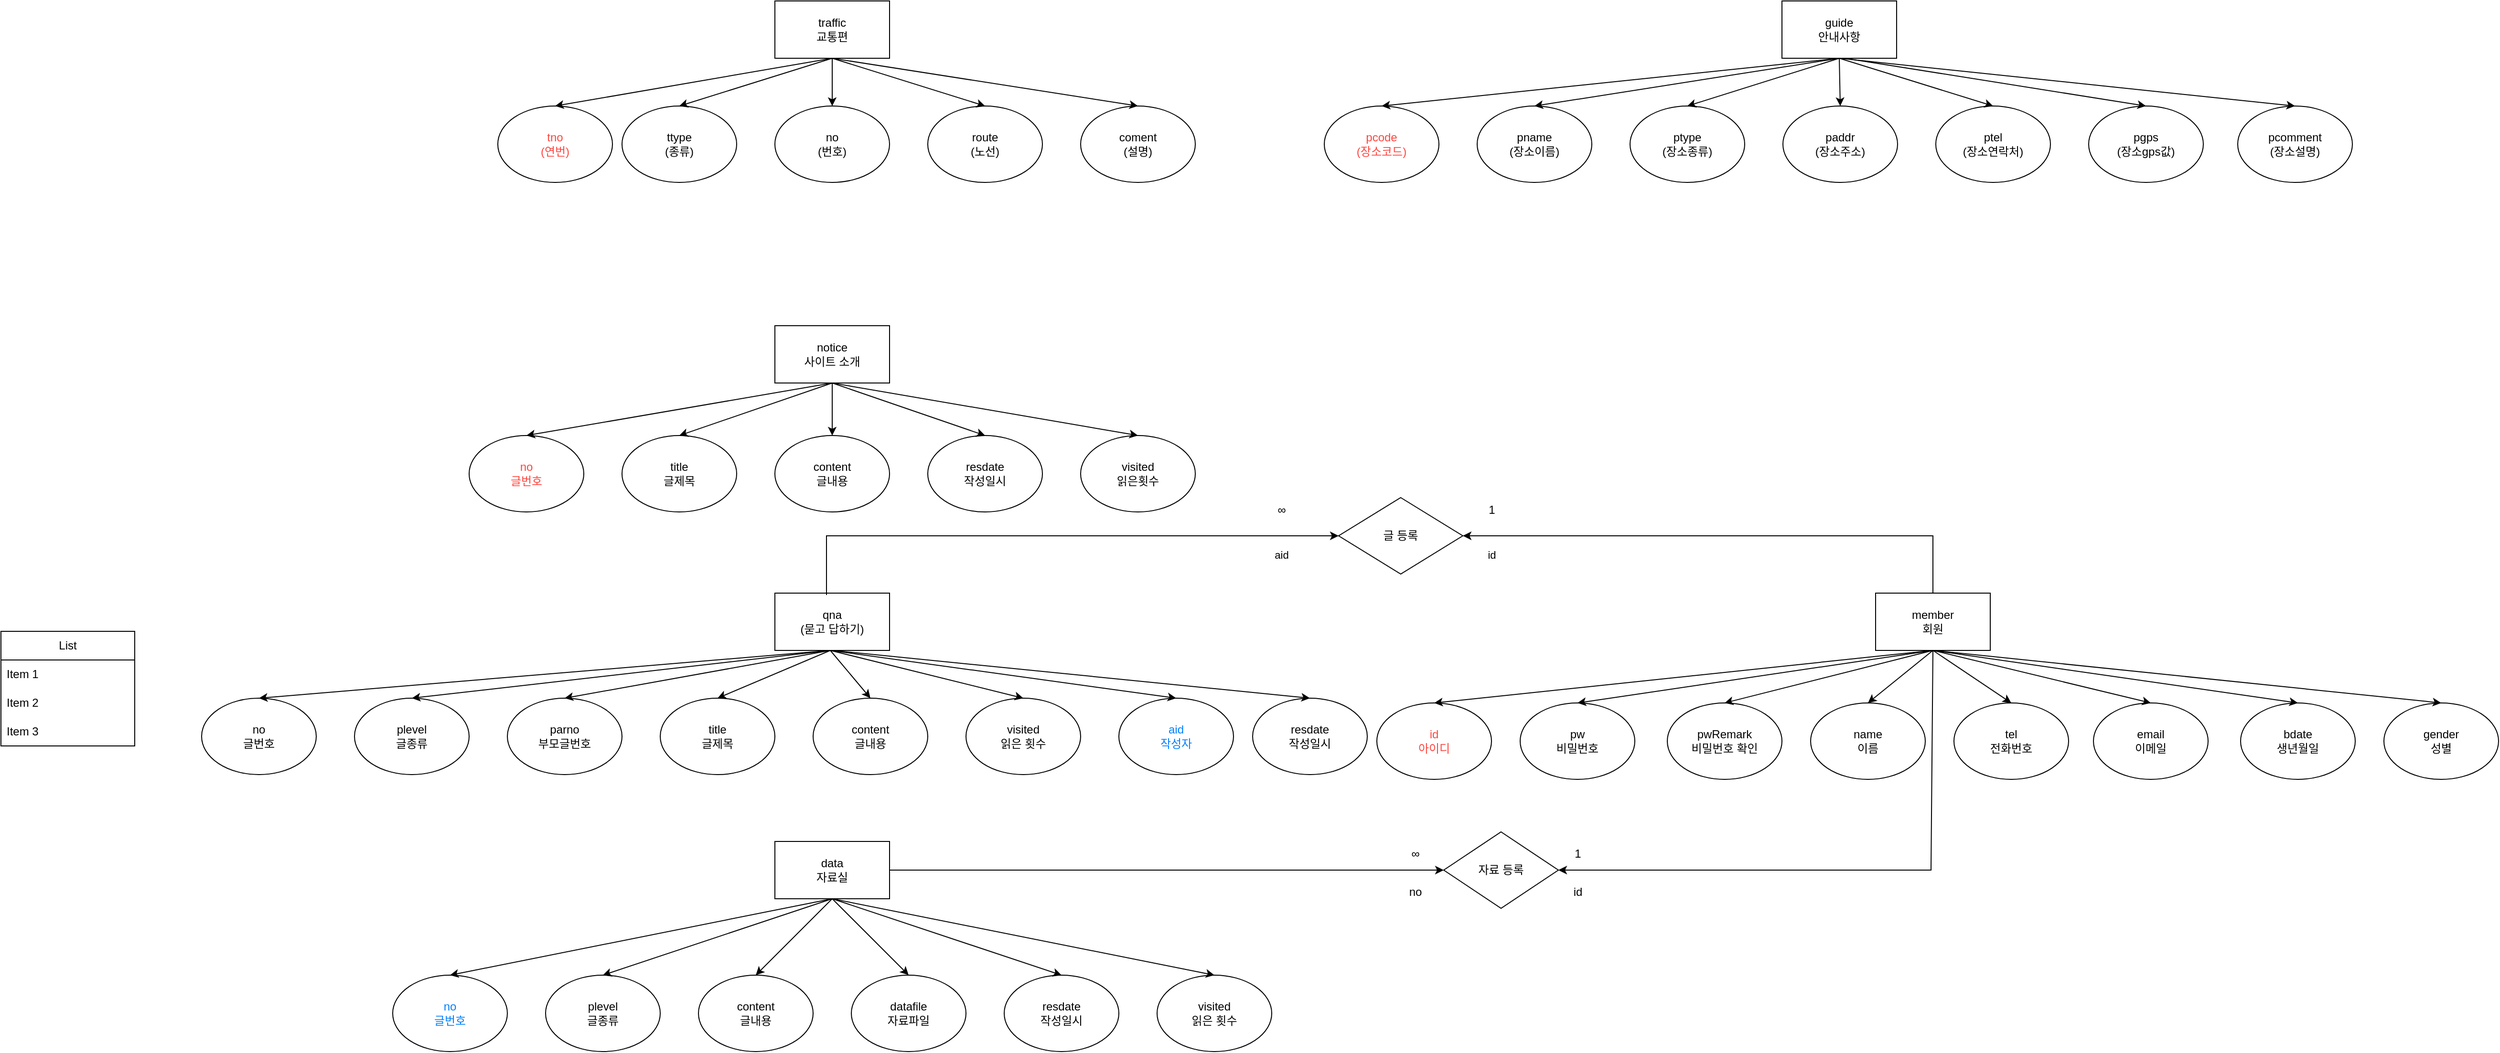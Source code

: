 <mxfile version="24.2.1" type="device">
  <diagram name="페이지-1" id="6jw7lOe7E8gcQmHh3pxr">
    <mxGraphModel dx="3341" dy="918" grid="1" gridSize="10" guides="1" tooltips="1" connect="1" arrows="1" fold="1" page="1" pageScale="1" pageWidth="827" pageHeight="1169" math="0" shadow="0">
      <root>
        <mxCell id="0" />
        <mxCell id="1" parent="0" />
        <mxCell id="edOpRAjZDSZFCRQSgUi0-1" value="traffic&lt;div&gt;교통편&lt;/div&gt;" style="rounded=0;whiteSpace=wrap;html=1;" parent="1" vertex="1">
          <mxGeometry x="-700" y="50" width="120" height="60" as="geometry" />
        </mxCell>
        <mxCell id="edOpRAjZDSZFCRQSgUi0-2" value="ttype&lt;div&gt;(종류)&lt;/div&gt;" style="ellipse;whiteSpace=wrap;html=1;" parent="1" vertex="1">
          <mxGeometry x="-860" y="160" width="120" height="80" as="geometry" />
        </mxCell>
        <mxCell id="edOpRAjZDSZFCRQSgUi0-3" value="no&lt;div&gt;(번호)&lt;/div&gt;" style="ellipse;whiteSpace=wrap;html=1;" parent="1" vertex="1">
          <mxGeometry x="-700" y="160" width="120" height="80" as="geometry" />
        </mxCell>
        <mxCell id="edOpRAjZDSZFCRQSgUi0-4" value="route&lt;div&gt;(노선)&lt;/div&gt;" style="ellipse;whiteSpace=wrap;html=1;" parent="1" vertex="1">
          <mxGeometry x="-540" y="160" width="120" height="80" as="geometry" />
        </mxCell>
        <mxCell id="edOpRAjZDSZFCRQSgUi0-5" value="coment&lt;div&gt;(설명)&lt;/div&gt;" style="ellipse;whiteSpace=wrap;html=1;" parent="1" vertex="1">
          <mxGeometry x="-380" y="160" width="120" height="80" as="geometry" />
        </mxCell>
        <mxCell id="edOpRAjZDSZFCRQSgUi0-6" value="" style="endArrow=classic;html=1;rounded=0;exitX=0.5;exitY=1;exitDx=0;exitDy=0;entryX=0.5;entryY=0;entryDx=0;entryDy=0;" parent="1" source="edOpRAjZDSZFCRQSgUi0-1" target="edOpRAjZDSZFCRQSgUi0-5" edge="1">
          <mxGeometry width="50" height="50" relative="1" as="geometry">
            <mxPoint x="-670" y="440" as="sourcePoint" />
            <mxPoint x="-620" y="390" as="targetPoint" />
          </mxGeometry>
        </mxCell>
        <mxCell id="edOpRAjZDSZFCRQSgUi0-7" value="" style="endArrow=classic;html=1;rounded=0;exitX=0.5;exitY=1;exitDx=0;exitDy=0;entryX=0.5;entryY=0;entryDx=0;entryDy=0;" parent="1" source="edOpRAjZDSZFCRQSgUi0-1" target="edOpRAjZDSZFCRQSgUi0-4" edge="1">
          <mxGeometry width="50" height="50" relative="1" as="geometry">
            <mxPoint x="-670" y="440" as="sourcePoint" />
            <mxPoint x="-620" y="390" as="targetPoint" />
          </mxGeometry>
        </mxCell>
        <mxCell id="edOpRAjZDSZFCRQSgUi0-8" value="" style="endArrow=classic;html=1;rounded=0;exitX=0.5;exitY=1;exitDx=0;exitDy=0;entryX=0.5;entryY=0;entryDx=0;entryDy=0;" parent="1" source="edOpRAjZDSZFCRQSgUi0-1" target="edOpRAjZDSZFCRQSgUi0-3" edge="1">
          <mxGeometry width="50" height="50" relative="1" as="geometry">
            <mxPoint x="-670" y="440" as="sourcePoint" />
            <mxPoint x="-620" y="390" as="targetPoint" />
          </mxGeometry>
        </mxCell>
        <mxCell id="edOpRAjZDSZFCRQSgUi0-9" value="" style="endArrow=classic;html=1;rounded=0;exitX=0.5;exitY=1;exitDx=0;exitDy=0;entryX=0.5;entryY=0;entryDx=0;entryDy=0;" parent="1" source="edOpRAjZDSZFCRQSgUi0-1" target="edOpRAjZDSZFCRQSgUi0-2" edge="1">
          <mxGeometry width="50" height="50" relative="1" as="geometry">
            <mxPoint x="-670" y="440" as="sourcePoint" />
            <mxPoint x="-620" y="390" as="targetPoint" />
          </mxGeometry>
        </mxCell>
        <mxCell id="edOpRAjZDSZFCRQSgUi0-10" value="&lt;div&gt;guide&lt;/div&gt;안내사항" style="rounded=0;whiteSpace=wrap;html=1;" parent="1" vertex="1">
          <mxGeometry x="354" y="50" width="120" height="60" as="geometry" />
        </mxCell>
        <mxCell id="edOpRAjZDSZFCRQSgUi0-11" value="&lt;font color=&quot;#ff443d&quot;&gt;pcode&lt;/font&gt;&lt;div&gt;&lt;font color=&quot;#ff443d&quot;&gt;(장소코드)&lt;/font&gt;&lt;/div&gt;" style="ellipse;whiteSpace=wrap;html=1;" parent="1" vertex="1">
          <mxGeometry x="-125" y="160" width="120" height="80" as="geometry" />
        </mxCell>
        <mxCell id="edOpRAjZDSZFCRQSgUi0-12" value="pname&lt;div&gt;(장소이름)&lt;/div&gt;" style="ellipse;whiteSpace=wrap;html=1;" parent="1" vertex="1">
          <mxGeometry x="35" y="160" width="120" height="80" as="geometry" />
        </mxCell>
        <mxCell id="edOpRAjZDSZFCRQSgUi0-13" value="ptype&lt;div&gt;(장소종류)&lt;/div&gt;" style="ellipse;whiteSpace=wrap;html=1;" parent="1" vertex="1">
          <mxGeometry x="195" y="160" width="120" height="80" as="geometry" />
        </mxCell>
        <mxCell id="edOpRAjZDSZFCRQSgUi0-14" value="paddr&lt;div&gt;(장소주소)&lt;/div&gt;" style="ellipse;whiteSpace=wrap;html=1;" parent="1" vertex="1">
          <mxGeometry x="355" y="160" width="120" height="80" as="geometry" />
        </mxCell>
        <mxCell id="edOpRAjZDSZFCRQSgUi0-15" value="ptel&lt;div&gt;(장소연락처)&lt;/div&gt;" style="ellipse;whiteSpace=wrap;html=1;" parent="1" vertex="1">
          <mxGeometry x="515" y="160" width="120" height="80" as="geometry" />
        </mxCell>
        <mxCell id="edOpRAjZDSZFCRQSgUi0-16" value="pgps&lt;div&gt;(장소gps값)&lt;/div&gt;" style="ellipse;whiteSpace=wrap;html=1;" parent="1" vertex="1">
          <mxGeometry x="675" y="160" width="120" height="80" as="geometry" />
        </mxCell>
        <mxCell id="edOpRAjZDSZFCRQSgUi0-17" value="pcomment&lt;div&gt;(장소설명)&lt;/div&gt;" style="ellipse;whiteSpace=wrap;html=1;" parent="1" vertex="1">
          <mxGeometry x="831" y="160" width="120" height="80" as="geometry" />
        </mxCell>
        <mxCell id="edOpRAjZDSZFCRQSgUi0-19" value="" style="endArrow=classic;html=1;rounded=0;exitX=0.5;exitY=1;exitDx=0;exitDy=0;entryX=0.5;entryY=0;entryDx=0;entryDy=0;" parent="1" source="edOpRAjZDSZFCRQSgUi0-10" target="edOpRAjZDSZFCRQSgUi0-15" edge="1">
          <mxGeometry width="50" height="50" relative="1" as="geometry">
            <mxPoint x="470" y="320" as="sourcePoint" />
            <mxPoint x="520" y="270" as="targetPoint" />
          </mxGeometry>
        </mxCell>
        <mxCell id="edOpRAjZDSZFCRQSgUi0-20" value="" style="endArrow=classic;html=1;rounded=0;exitX=0.5;exitY=1;exitDx=0;exitDy=0;entryX=0.5;entryY=0;entryDx=0;entryDy=0;" parent="1" source="edOpRAjZDSZFCRQSgUi0-10" target="edOpRAjZDSZFCRQSgUi0-14" edge="1">
          <mxGeometry width="50" height="50" relative="1" as="geometry">
            <mxPoint x="470" y="320" as="sourcePoint" />
            <mxPoint x="520" y="270" as="targetPoint" />
          </mxGeometry>
        </mxCell>
        <mxCell id="edOpRAjZDSZFCRQSgUi0-21" value="" style="endArrow=classic;html=1;rounded=0;entryX=0.5;entryY=0;entryDx=0;entryDy=0;" parent="1" target="edOpRAjZDSZFCRQSgUi0-16" edge="1">
          <mxGeometry width="50" height="50" relative="1" as="geometry">
            <mxPoint x="420" y="110" as="sourcePoint" />
            <mxPoint x="520" y="270" as="targetPoint" />
          </mxGeometry>
        </mxCell>
        <mxCell id="edOpRAjZDSZFCRQSgUi0-22" value="" style="endArrow=classic;html=1;rounded=0;exitX=0.5;exitY=1;exitDx=0;exitDy=0;entryX=0.5;entryY=0;entryDx=0;entryDy=0;" parent="1" source="edOpRAjZDSZFCRQSgUi0-10" target="edOpRAjZDSZFCRQSgUi0-17" edge="1">
          <mxGeometry width="50" height="50" relative="1" as="geometry">
            <mxPoint x="470" y="320" as="sourcePoint" />
            <mxPoint x="520" y="270" as="targetPoint" />
          </mxGeometry>
        </mxCell>
        <mxCell id="edOpRAjZDSZFCRQSgUi0-24" value="" style="endArrow=classic;html=1;rounded=0;exitX=0.5;exitY=1;exitDx=0;exitDy=0;entryX=0.5;entryY=0;entryDx=0;entryDy=0;" parent="1" source="edOpRAjZDSZFCRQSgUi0-10" target="edOpRAjZDSZFCRQSgUi0-13" edge="1">
          <mxGeometry width="50" height="50" relative="1" as="geometry">
            <mxPoint x="470" y="320" as="sourcePoint" />
            <mxPoint x="520" y="270" as="targetPoint" />
          </mxGeometry>
        </mxCell>
        <mxCell id="edOpRAjZDSZFCRQSgUi0-25" value="" style="endArrow=classic;html=1;rounded=0;exitX=0.5;exitY=1;exitDx=0;exitDy=0;entryX=0.5;entryY=0;entryDx=0;entryDy=0;" parent="1" source="edOpRAjZDSZFCRQSgUi0-10" target="edOpRAjZDSZFCRQSgUi0-12" edge="1">
          <mxGeometry width="50" height="50" relative="1" as="geometry">
            <mxPoint x="470" y="320" as="sourcePoint" />
            <mxPoint x="520" y="270" as="targetPoint" />
          </mxGeometry>
        </mxCell>
        <mxCell id="edOpRAjZDSZFCRQSgUi0-26" value="" style="endArrow=classic;html=1;rounded=0;exitX=0.5;exitY=1;exitDx=0;exitDy=0;entryX=0.5;entryY=0;entryDx=0;entryDy=0;" parent="1" source="edOpRAjZDSZFCRQSgUi0-10" target="edOpRAjZDSZFCRQSgUi0-11" edge="1">
          <mxGeometry width="50" height="50" relative="1" as="geometry">
            <mxPoint x="414" y="120" as="sourcePoint" />
            <mxPoint x="520" y="280" as="targetPoint" />
          </mxGeometry>
        </mxCell>
        <mxCell id="edOpRAjZDSZFCRQSgUi0-27" value="notice&lt;div&gt;사이트 소개&lt;/div&gt;" style="rounded=0;whiteSpace=wrap;html=1;" parent="1" vertex="1">
          <mxGeometry x="-700" y="390" width="120" height="60" as="geometry" />
        </mxCell>
        <mxCell id="edOpRAjZDSZFCRQSgUi0-28" value="&lt;div&gt;&lt;font color=&quot;#ff443d&quot;&gt;no&lt;/font&gt;&lt;/div&gt;&lt;font color=&quot;#ff443d&quot;&gt;글번호&lt;/font&gt;" style="ellipse;whiteSpace=wrap;html=1;" parent="1" vertex="1">
          <mxGeometry x="-1020" y="505" width="120" height="80" as="geometry" />
        </mxCell>
        <mxCell id="edOpRAjZDSZFCRQSgUi0-29" value="&lt;div&gt;title&lt;/div&gt;글제목" style="ellipse;whiteSpace=wrap;html=1;" parent="1" vertex="1">
          <mxGeometry x="-860" y="505" width="120" height="80" as="geometry" />
        </mxCell>
        <mxCell id="edOpRAjZDSZFCRQSgUi0-30" value="&lt;div&gt;content&lt;/div&gt;글내용" style="ellipse;whiteSpace=wrap;html=1;" parent="1" vertex="1">
          <mxGeometry x="-700" y="505" width="120" height="80" as="geometry" />
        </mxCell>
        <mxCell id="edOpRAjZDSZFCRQSgUi0-31" value="&lt;div&gt;resdate&lt;/div&gt;&lt;div&gt;작성일시&lt;/div&gt;" style="ellipse;whiteSpace=wrap;html=1;" parent="1" vertex="1">
          <mxGeometry x="-540" y="505" width="120" height="80" as="geometry" />
        </mxCell>
        <mxCell id="edOpRAjZDSZFCRQSgUi0-32" value="&lt;div&gt;visited&lt;/div&gt;&lt;div&gt;읽은횟수&lt;/div&gt;" style="ellipse;whiteSpace=wrap;html=1;" parent="1" vertex="1">
          <mxGeometry x="-380" y="505" width="120" height="80" as="geometry" />
        </mxCell>
        <mxCell id="edOpRAjZDSZFCRQSgUi0-33" value="" style="endArrow=classic;html=1;rounded=0;entryX=0.5;entryY=0;entryDx=0;entryDy=0;exitX=0.5;exitY=1;exitDx=0;exitDy=0;" parent="1" source="edOpRAjZDSZFCRQSgUi0-27" target="edOpRAjZDSZFCRQSgUi0-30" edge="1">
          <mxGeometry width="50" height="50" relative="1" as="geometry">
            <mxPoint x="-740" y="440" as="sourcePoint" />
            <mxPoint x="-690" y="390" as="targetPoint" />
          </mxGeometry>
        </mxCell>
        <mxCell id="edOpRAjZDSZFCRQSgUi0-34" value="" style="endArrow=classic;html=1;rounded=0;entryX=0.5;entryY=0;entryDx=0;entryDy=0;exitX=0.5;exitY=1;exitDx=0;exitDy=0;" parent="1" source="edOpRAjZDSZFCRQSgUi0-27" target="edOpRAjZDSZFCRQSgUi0-29" edge="1">
          <mxGeometry width="50" height="50" relative="1" as="geometry">
            <mxPoint x="-740" y="440" as="sourcePoint" />
            <mxPoint x="-690" y="390" as="targetPoint" />
          </mxGeometry>
        </mxCell>
        <mxCell id="edOpRAjZDSZFCRQSgUi0-35" value="" style="endArrow=classic;html=1;rounded=0;entryX=0.5;entryY=0;entryDx=0;entryDy=0;exitX=0.5;exitY=1;exitDx=0;exitDy=0;" parent="1" source="edOpRAjZDSZFCRQSgUi0-27" target="edOpRAjZDSZFCRQSgUi0-28" edge="1">
          <mxGeometry width="50" height="50" relative="1" as="geometry">
            <mxPoint x="-740" y="440" as="sourcePoint" />
            <mxPoint x="-690" y="390" as="targetPoint" />
          </mxGeometry>
        </mxCell>
        <mxCell id="edOpRAjZDSZFCRQSgUi0-36" value="" style="endArrow=classic;html=1;rounded=0;entryX=0.5;entryY=0;entryDx=0;entryDy=0;exitX=0.5;exitY=1;exitDx=0;exitDy=0;" parent="1" source="edOpRAjZDSZFCRQSgUi0-27" target="edOpRAjZDSZFCRQSgUi0-31" edge="1">
          <mxGeometry width="50" height="50" relative="1" as="geometry">
            <mxPoint x="-740" y="440" as="sourcePoint" />
            <mxPoint x="-690" y="390" as="targetPoint" />
          </mxGeometry>
        </mxCell>
        <mxCell id="edOpRAjZDSZFCRQSgUi0-37" value="" style="endArrow=classic;html=1;rounded=0;entryX=0.5;entryY=0;entryDx=0;entryDy=0;exitX=0.5;exitY=1;exitDx=0;exitDy=0;" parent="1" source="edOpRAjZDSZFCRQSgUi0-27" target="edOpRAjZDSZFCRQSgUi0-32" edge="1">
          <mxGeometry width="50" height="50" relative="1" as="geometry">
            <mxPoint x="-740" y="440" as="sourcePoint" />
            <mxPoint x="-690" y="390" as="targetPoint" />
          </mxGeometry>
        </mxCell>
        <mxCell id="edOpRAjZDSZFCRQSgUi0-38" value="qna&lt;div&gt;(묻고 답하기)&lt;/div&gt;" style="rounded=0;whiteSpace=wrap;html=1;" parent="1" vertex="1">
          <mxGeometry x="-700" y="670" width="120" height="60" as="geometry" />
        </mxCell>
        <mxCell id="edOpRAjZDSZFCRQSgUi0-39" value="&lt;div&gt;no&lt;/div&gt;글번호" style="ellipse;whiteSpace=wrap;html=1;" parent="1" vertex="1">
          <mxGeometry x="-1300" y="780" width="120" height="80" as="geometry" />
        </mxCell>
        <mxCell id="edOpRAjZDSZFCRQSgUi0-40" value="&lt;div&gt;title&lt;/div&gt;글제목" style="ellipse;whiteSpace=wrap;html=1;" parent="1" vertex="1">
          <mxGeometry x="-820" y="780" width="120" height="80" as="geometry" />
        </mxCell>
        <mxCell id="edOpRAjZDSZFCRQSgUi0-41" value="&lt;div&gt;plevel&lt;/div&gt;글종류" style="ellipse;whiteSpace=wrap;html=1;" parent="1" vertex="1">
          <mxGeometry x="-1140" y="780" width="120" height="80" as="geometry" />
        </mxCell>
        <mxCell id="edOpRAjZDSZFCRQSgUi0-42" value="&lt;div&gt;&lt;span style=&quot;background-color: initial;&quot;&gt;parno&lt;/span&gt;&lt;/div&gt;&lt;div&gt;&lt;span style=&quot;background-color: initial;&quot;&gt;부모글번호&lt;/span&gt;&lt;br&gt;&lt;/div&gt;" style="ellipse;whiteSpace=wrap;html=1;" parent="1" vertex="1">
          <mxGeometry x="-980" y="780" width="120" height="80" as="geometry" />
        </mxCell>
        <mxCell id="edOpRAjZDSZFCRQSgUi0-43" value="&lt;div&gt;content&lt;/div&gt;글내용" style="ellipse;whiteSpace=wrap;html=1;" parent="1" vertex="1">
          <mxGeometry x="-660" y="780" width="120" height="80" as="geometry" />
        </mxCell>
        <mxCell id="edOpRAjZDSZFCRQSgUi0-44" value="&lt;div&gt;visited&lt;/div&gt;&lt;div&gt;읽은 횟수&lt;/div&gt;" style="ellipse;whiteSpace=wrap;html=1;" parent="1" vertex="1">
          <mxGeometry x="-500" y="780" width="120" height="80" as="geometry" />
        </mxCell>
        <mxCell id="edOpRAjZDSZFCRQSgUi0-45" value="&lt;div&gt;&lt;font color=&quot;#007fff&quot;&gt;aid&lt;/font&gt;&lt;/div&gt;&lt;div&gt;&lt;font color=&quot;#007fff&quot;&gt;작성자&lt;/font&gt;&lt;/div&gt;" style="ellipse;whiteSpace=wrap;html=1;" parent="1" vertex="1">
          <mxGeometry x="-340" y="780" width="120" height="80" as="geometry" />
        </mxCell>
        <mxCell id="edOpRAjZDSZFCRQSgUi0-46" value="data&lt;div&gt;자료실&lt;/div&gt;" style="rounded=0;whiteSpace=wrap;html=1;" parent="1" vertex="1">
          <mxGeometry x="-700" y="930" width="120" height="60" as="geometry" />
        </mxCell>
        <mxCell id="edOpRAjZDSZFCRQSgUi0-47" value="&lt;div&gt;&lt;font color=&quot;#007fff&quot;&gt;no&lt;/font&gt;&lt;/div&gt;&lt;font color=&quot;#007fff&quot;&gt;글번호&lt;/font&gt;" style="ellipse;whiteSpace=wrap;html=1;" parent="1" vertex="1">
          <mxGeometry x="-1100" y="1070" width="120" height="80" as="geometry" />
        </mxCell>
        <mxCell id="edOpRAjZDSZFCRQSgUi0-49" value="&lt;div&gt;plevel&lt;/div&gt;글종류" style="ellipse;whiteSpace=wrap;html=1;" parent="1" vertex="1">
          <mxGeometry x="-940" y="1070" width="120" height="80" as="geometry" />
        </mxCell>
        <mxCell id="edOpRAjZDSZFCRQSgUi0-51" value="&lt;div&gt;content&lt;/div&gt;글내용" style="ellipse;whiteSpace=wrap;html=1;" parent="1" vertex="1">
          <mxGeometry x="-780" y="1070" width="120" height="80" as="geometry" />
        </mxCell>
        <mxCell id="edOpRAjZDSZFCRQSgUi0-52" value="&lt;div&gt;visited&lt;/div&gt;&lt;div&gt;읽은 횟수&lt;/div&gt;" style="ellipse;whiteSpace=wrap;html=1;" parent="1" vertex="1">
          <mxGeometry x="-300" y="1070" width="120" height="80" as="geometry" />
        </mxCell>
        <mxCell id="edOpRAjZDSZFCRQSgUi0-53" value="&lt;div&gt;datafile&lt;/div&gt;&lt;div&gt;자료파일&lt;/div&gt;" style="ellipse;whiteSpace=wrap;html=1;" parent="1" vertex="1">
          <mxGeometry x="-620" y="1070" width="120" height="80" as="geometry" />
        </mxCell>
        <mxCell id="edOpRAjZDSZFCRQSgUi0-54" value="&lt;div&gt;resdate&lt;/div&gt;&lt;div&gt;작성일시&lt;/div&gt;" style="ellipse;whiteSpace=wrap;html=1;" parent="1" vertex="1">
          <mxGeometry x="-460" y="1070" width="120" height="80" as="geometry" />
        </mxCell>
        <mxCell id="edOpRAjZDSZFCRQSgUi0-55" value="member&lt;div&gt;회원&lt;/div&gt;" style="rounded=0;whiteSpace=wrap;html=1;" parent="1" vertex="1">
          <mxGeometry x="452" y="670" width="120" height="60" as="geometry" />
        </mxCell>
        <mxCell id="edOpRAjZDSZFCRQSgUi0-56" value="&lt;font color=&quot;#ff443d&quot;&gt;id&lt;/font&gt;&lt;div&gt;&lt;font color=&quot;#ff443d&quot;&gt;아이디&lt;/font&gt;&lt;/div&gt;" style="ellipse;whiteSpace=wrap;html=1;" parent="1" vertex="1">
          <mxGeometry x="-70" y="785" width="120" height="80" as="geometry" />
        </mxCell>
        <mxCell id="edOpRAjZDSZFCRQSgUi0-57" value="&lt;div&gt;pw&lt;/div&gt;&lt;div&gt;비밀번호&lt;/div&gt;" style="ellipse;whiteSpace=wrap;html=1;" parent="1" vertex="1">
          <mxGeometry x="80" y="785" width="120" height="80" as="geometry" />
        </mxCell>
        <mxCell id="edOpRAjZDSZFCRQSgUi0-58" value="&lt;div&gt;name&lt;/div&gt;&lt;div&gt;이름&lt;/div&gt;" style="ellipse;whiteSpace=wrap;html=1;" parent="1" vertex="1">
          <mxGeometry x="384" y="785" width="120" height="80" as="geometry" />
        </mxCell>
        <mxCell id="edOpRAjZDSZFCRQSgUi0-59" value="&lt;div&gt;pwRemark&lt;/div&gt;&lt;div&gt;비밀번호 확인&lt;/div&gt;" style="ellipse;whiteSpace=wrap;html=1;" parent="1" vertex="1">
          <mxGeometry x="234" y="785" width="120" height="80" as="geometry" />
        </mxCell>
        <mxCell id="edOpRAjZDSZFCRQSgUi0-60" value="&lt;div&gt;tel&lt;/div&gt;&lt;div&gt;전화번호&lt;/div&gt;" style="ellipse;whiteSpace=wrap;html=1;" parent="1" vertex="1">
          <mxGeometry x="534" y="785" width="120" height="80" as="geometry" />
        </mxCell>
        <mxCell id="edOpRAjZDSZFCRQSgUi0-61" value="&lt;div&gt;email&lt;/div&gt;&lt;div&gt;이메일&lt;/div&gt;" style="ellipse;whiteSpace=wrap;html=1;" parent="1" vertex="1">
          <mxGeometry x="680" y="785" width="120" height="80" as="geometry" />
        </mxCell>
        <mxCell id="edOpRAjZDSZFCRQSgUi0-62" value="&lt;div&gt;bdate&lt;/div&gt;&lt;div&gt;생년월일&lt;/div&gt;" style="ellipse;whiteSpace=wrap;html=1;" parent="1" vertex="1">
          <mxGeometry x="834" y="785" width="120" height="80" as="geometry" />
        </mxCell>
        <mxCell id="edOpRAjZDSZFCRQSgUi0-63" value="&lt;div&gt;gender&lt;/div&gt;&lt;div&gt;성별&lt;/div&gt;" style="ellipse;whiteSpace=wrap;html=1;" parent="1" vertex="1">
          <mxGeometry x="984" y="785" width="120" height="80" as="geometry" />
        </mxCell>
        <mxCell id="y1N-J0GQsxxIr4UBqcrs-1" value="" style="endArrow=classic;html=1;rounded=0;exitX=0.5;exitY=1;exitDx=0;exitDy=0;entryX=0.5;entryY=0;entryDx=0;entryDy=0;" edge="1" parent="1" source="edOpRAjZDSZFCRQSgUi0-55" target="edOpRAjZDSZFCRQSgUi0-56">
          <mxGeometry width="50" height="50" relative="1" as="geometry">
            <mxPoint x="458" y="850" as="sourcePoint" />
            <mxPoint x="-20" y="785" as="targetPoint" />
          </mxGeometry>
        </mxCell>
        <mxCell id="y1N-J0GQsxxIr4UBqcrs-2" value="" style="endArrow=classic;html=1;rounded=0;exitX=0.5;exitY=1;exitDx=0;exitDy=0;entryX=0.5;entryY=0;entryDx=0;entryDy=0;" edge="1" parent="1" source="edOpRAjZDSZFCRQSgUi0-55" target="edOpRAjZDSZFCRQSgUi0-57">
          <mxGeometry width="50" height="50" relative="1" as="geometry">
            <mxPoint x="458" y="850" as="sourcePoint" />
            <mxPoint x="508" y="800" as="targetPoint" />
          </mxGeometry>
        </mxCell>
        <mxCell id="y1N-J0GQsxxIr4UBqcrs-3" value="" style="endArrow=classic;html=1;rounded=0;exitX=0.5;exitY=1;exitDx=0;exitDy=0;entryX=0.5;entryY=0;entryDx=0;entryDy=0;" edge="1" parent="1" source="edOpRAjZDSZFCRQSgUi0-55" target="edOpRAjZDSZFCRQSgUi0-59">
          <mxGeometry width="50" height="50" relative="1" as="geometry">
            <mxPoint x="458" y="850" as="sourcePoint" />
            <mxPoint x="508" y="800" as="targetPoint" />
          </mxGeometry>
        </mxCell>
        <mxCell id="y1N-J0GQsxxIr4UBqcrs-4" value="" style="endArrow=classic;html=1;rounded=0;exitX=0.5;exitY=1;exitDx=0;exitDy=0;entryX=0.5;entryY=0;entryDx=0;entryDy=0;" edge="1" parent="1" source="edOpRAjZDSZFCRQSgUi0-55" target="edOpRAjZDSZFCRQSgUi0-58">
          <mxGeometry width="50" height="50" relative="1" as="geometry">
            <mxPoint x="458" y="850" as="sourcePoint" />
            <mxPoint x="508" y="800" as="targetPoint" />
          </mxGeometry>
        </mxCell>
        <mxCell id="y1N-J0GQsxxIr4UBqcrs-5" value="" style="endArrow=classic;html=1;rounded=0;exitX=0.5;exitY=1;exitDx=0;exitDy=0;entryX=0.5;entryY=0;entryDx=0;entryDy=0;" edge="1" parent="1" source="edOpRAjZDSZFCRQSgUi0-55" target="edOpRAjZDSZFCRQSgUi0-60">
          <mxGeometry width="50" height="50" relative="1" as="geometry">
            <mxPoint x="458" y="850" as="sourcePoint" />
            <mxPoint x="508" y="800" as="targetPoint" />
          </mxGeometry>
        </mxCell>
        <mxCell id="y1N-J0GQsxxIr4UBqcrs-6" value="" style="endArrow=classic;html=1;rounded=0;exitX=0.5;exitY=1;exitDx=0;exitDy=0;entryX=0.5;entryY=0;entryDx=0;entryDy=0;" edge="1" parent="1" source="edOpRAjZDSZFCRQSgUi0-55" target="edOpRAjZDSZFCRQSgUi0-61">
          <mxGeometry width="50" height="50" relative="1" as="geometry">
            <mxPoint x="458" y="850" as="sourcePoint" />
            <mxPoint x="508" y="800" as="targetPoint" />
          </mxGeometry>
        </mxCell>
        <mxCell id="y1N-J0GQsxxIr4UBqcrs-7" value="" style="endArrow=classic;html=1;rounded=0;exitX=0.5;exitY=1;exitDx=0;exitDy=0;entryX=0.5;entryY=0;entryDx=0;entryDy=0;" edge="1" parent="1" source="edOpRAjZDSZFCRQSgUi0-55" target="edOpRAjZDSZFCRQSgUi0-62">
          <mxGeometry width="50" height="50" relative="1" as="geometry">
            <mxPoint x="458" y="850" as="sourcePoint" />
            <mxPoint x="508" y="800" as="targetPoint" />
          </mxGeometry>
        </mxCell>
        <mxCell id="y1N-J0GQsxxIr4UBqcrs-8" value="" style="endArrow=classic;html=1;rounded=0;exitX=0.5;exitY=1;exitDx=0;exitDy=0;entryX=0.5;entryY=0;entryDx=0;entryDy=0;" edge="1" parent="1" source="edOpRAjZDSZFCRQSgUi0-55" target="edOpRAjZDSZFCRQSgUi0-63">
          <mxGeometry width="50" height="50" relative="1" as="geometry">
            <mxPoint x="458" y="850" as="sourcePoint" />
            <mxPoint x="508" y="800" as="targetPoint" />
          </mxGeometry>
        </mxCell>
        <mxCell id="y1N-J0GQsxxIr4UBqcrs-9" value="&lt;font color=&quot;#ff443d&quot;&gt;tno&lt;/font&gt;&lt;div&gt;&lt;font color=&quot;#ff443d&quot;&gt;(연번)&lt;/font&gt;&lt;/div&gt;" style="ellipse;whiteSpace=wrap;html=1;" vertex="1" parent="1">
          <mxGeometry x="-990" y="160" width="120" height="80" as="geometry" />
        </mxCell>
        <mxCell id="y1N-J0GQsxxIr4UBqcrs-10" value="" style="endArrow=classic;html=1;rounded=0;exitX=0.5;exitY=1;exitDx=0;exitDy=0;entryX=0.5;entryY=0;entryDx=0;entryDy=0;" edge="1" parent="1" source="edOpRAjZDSZFCRQSgUi0-1" target="y1N-J0GQsxxIr4UBqcrs-9">
          <mxGeometry width="50" height="50" relative="1" as="geometry">
            <mxPoint x="-400" y="430" as="sourcePoint" />
            <mxPoint x="-350" y="380" as="targetPoint" />
          </mxGeometry>
        </mxCell>
        <mxCell id="y1N-J0GQsxxIr4UBqcrs-11" value="" style="endArrow=classic;html=1;rounded=0;entryX=0.5;entryY=0;entryDx=0;entryDy=0;exitX=0.5;exitY=1;exitDx=0;exitDy=0;" edge="1" parent="1" source="edOpRAjZDSZFCRQSgUi0-46" target="edOpRAjZDSZFCRQSgUi0-47">
          <mxGeometry width="50" height="50" relative="1" as="geometry">
            <mxPoint x="-690" y="1040" as="sourcePoint" />
            <mxPoint x="-640" y="990" as="targetPoint" />
          </mxGeometry>
        </mxCell>
        <mxCell id="y1N-J0GQsxxIr4UBqcrs-12" value="" style="endArrow=classic;html=1;rounded=0;entryX=0.5;entryY=0;entryDx=0;entryDy=0;exitX=0.5;exitY=1;exitDx=0;exitDy=0;" edge="1" parent="1" source="edOpRAjZDSZFCRQSgUi0-46" target="edOpRAjZDSZFCRQSgUi0-49">
          <mxGeometry width="50" height="50" relative="1" as="geometry">
            <mxPoint x="-690" y="1040" as="sourcePoint" />
            <mxPoint x="-640" y="990" as="targetPoint" />
          </mxGeometry>
        </mxCell>
        <mxCell id="y1N-J0GQsxxIr4UBqcrs-13" value="" style="endArrow=classic;html=1;rounded=0;entryX=0.5;entryY=0;entryDx=0;entryDy=0;exitX=0.5;exitY=1;exitDx=0;exitDy=0;" edge="1" parent="1" source="edOpRAjZDSZFCRQSgUi0-46" target="edOpRAjZDSZFCRQSgUi0-51">
          <mxGeometry width="50" height="50" relative="1" as="geometry">
            <mxPoint x="-690" y="1040" as="sourcePoint" />
            <mxPoint x="-640" y="990" as="targetPoint" />
          </mxGeometry>
        </mxCell>
        <mxCell id="y1N-J0GQsxxIr4UBqcrs-14" value="" style="endArrow=classic;html=1;rounded=0;entryX=0.5;entryY=0;entryDx=0;entryDy=0;exitX=0.5;exitY=1;exitDx=0;exitDy=0;" edge="1" parent="1" source="edOpRAjZDSZFCRQSgUi0-46" target="edOpRAjZDSZFCRQSgUi0-53">
          <mxGeometry width="50" height="50" relative="1" as="geometry">
            <mxPoint x="-690" y="1040" as="sourcePoint" />
            <mxPoint x="-640" y="990" as="targetPoint" />
          </mxGeometry>
        </mxCell>
        <mxCell id="y1N-J0GQsxxIr4UBqcrs-15" value="" style="endArrow=classic;html=1;rounded=0;entryX=0.5;entryY=0;entryDx=0;entryDy=0;exitX=0.5;exitY=1;exitDx=0;exitDy=0;" edge="1" parent="1" source="edOpRAjZDSZFCRQSgUi0-46" target="edOpRAjZDSZFCRQSgUi0-54">
          <mxGeometry width="50" height="50" relative="1" as="geometry">
            <mxPoint x="-470" y="1040" as="sourcePoint" />
            <mxPoint x="-640" y="990" as="targetPoint" />
          </mxGeometry>
        </mxCell>
        <mxCell id="y1N-J0GQsxxIr4UBqcrs-16" value="" style="endArrow=classic;html=1;rounded=0;entryX=0.5;entryY=0;entryDx=0;entryDy=0;exitX=0.5;exitY=1;exitDx=0;exitDy=0;" edge="1" parent="1" source="edOpRAjZDSZFCRQSgUi0-46" target="edOpRAjZDSZFCRQSgUi0-52">
          <mxGeometry width="50" height="50" relative="1" as="geometry">
            <mxPoint x="-690" y="1040" as="sourcePoint" />
            <mxPoint x="-640" y="990" as="targetPoint" />
          </mxGeometry>
        </mxCell>
        <mxCell id="y1N-J0GQsxxIr4UBqcrs-18" value="" style="endArrow=classic;html=1;rounded=0;exitX=0.45;exitY=0.033;exitDx=0;exitDy=0;exitPerimeter=0;entryX=0;entryY=0.5;entryDx=0;entryDy=0;" edge="1" parent="1" source="edOpRAjZDSZFCRQSgUi0-38" target="y1N-J0GQsxxIr4UBqcrs-19">
          <mxGeometry width="50" height="50" relative="1" as="geometry">
            <mxPoint x="-110" y="700" as="sourcePoint" />
            <mxPoint x="-110" y="610" as="targetPoint" />
            <Array as="points">
              <mxPoint x="-646" y="610" />
            </Array>
          </mxGeometry>
        </mxCell>
        <mxCell id="y1N-J0GQsxxIr4UBqcrs-20" value="aid" style="edgeLabel;html=1;align=center;verticalAlign=middle;resizable=0;points=[];" vertex="1" connectable="0" parent="y1N-J0GQsxxIr4UBqcrs-18">
          <mxGeometry x="0.766" y="-4" relative="1" as="geometry">
            <mxPoint x="10" y="16" as="offset" />
          </mxGeometry>
        </mxCell>
        <mxCell id="y1N-J0GQsxxIr4UBqcrs-19" value="글 등록" style="rhombus;whiteSpace=wrap;html=1;" vertex="1" parent="1">
          <mxGeometry x="-110" y="570" width="130" height="80" as="geometry" />
        </mxCell>
        <mxCell id="y1N-J0GQsxxIr4UBqcrs-21" value="" style="endArrow=classic;html=1;rounded=0;exitX=0.5;exitY=0;exitDx=0;exitDy=0;entryX=1;entryY=0.5;entryDx=0;entryDy=0;" edge="1" parent="1" source="edOpRAjZDSZFCRQSgUi0-55" target="y1N-J0GQsxxIr4UBqcrs-19">
          <mxGeometry width="50" height="50" relative="1" as="geometry">
            <mxPoint x="-110" y="700" as="sourcePoint" />
            <mxPoint x="-60" y="650" as="targetPoint" />
            <Array as="points">
              <mxPoint x="512" y="610" />
            </Array>
          </mxGeometry>
        </mxCell>
        <mxCell id="y1N-J0GQsxxIr4UBqcrs-22" value="id" style="edgeLabel;html=1;align=center;verticalAlign=middle;resizable=0;points=[];" vertex="1" connectable="0" parent="y1N-J0GQsxxIr4UBqcrs-21">
          <mxGeometry x="0.888" y="2" relative="1" as="geometry">
            <mxPoint x="-1" y="18" as="offset" />
          </mxGeometry>
        </mxCell>
        <mxCell id="y1N-J0GQsxxIr4UBqcrs-23" value="1" style="text;html=1;align=center;verticalAlign=middle;resizable=0;points=[];autosize=1;strokeColor=none;fillColor=none;" vertex="1" parent="1">
          <mxGeometry x="35" y="568" width="30" height="30" as="geometry" />
        </mxCell>
        <mxCell id="y1N-J0GQsxxIr4UBqcrs-24" value="∞" style="text;html=1;align=center;verticalAlign=middle;resizable=0;points=[];autosize=1;strokeColor=none;fillColor=none;" vertex="1" parent="1">
          <mxGeometry x="-185" y="568" width="30" height="30" as="geometry" />
        </mxCell>
        <mxCell id="y1N-J0GQsxxIr4UBqcrs-25" value="" style="endArrow=classic;html=1;rounded=0;exitX=0.5;exitY=1;exitDx=0;exitDy=0;entryX=0.5;entryY=0;entryDx=0;entryDy=0;" edge="1" parent="1" target="edOpRAjZDSZFCRQSgUi0-39">
          <mxGeometry width="50" height="50" relative="1" as="geometry">
            <mxPoint x="-642" y="730" as="sourcePoint" />
            <mxPoint x="-1164" y="785" as="targetPoint" />
          </mxGeometry>
        </mxCell>
        <mxCell id="y1N-J0GQsxxIr4UBqcrs-26" value="" style="endArrow=classic;html=1;rounded=0;exitX=0.5;exitY=1;exitDx=0;exitDy=0;entryX=0.5;entryY=0;entryDx=0;entryDy=0;" edge="1" parent="1" target="edOpRAjZDSZFCRQSgUi0-41">
          <mxGeometry width="50" height="50" relative="1" as="geometry">
            <mxPoint x="-642" y="730" as="sourcePoint" />
            <mxPoint x="-1014" y="785" as="targetPoint" />
          </mxGeometry>
        </mxCell>
        <mxCell id="y1N-J0GQsxxIr4UBqcrs-27" value="" style="endArrow=classic;html=1;rounded=0;exitX=0.5;exitY=1;exitDx=0;exitDy=0;entryX=0.5;entryY=0;entryDx=0;entryDy=0;" edge="1" parent="1" target="edOpRAjZDSZFCRQSgUi0-42">
          <mxGeometry width="50" height="50" relative="1" as="geometry">
            <mxPoint x="-642" y="730" as="sourcePoint" />
            <mxPoint x="-860" y="785" as="targetPoint" />
          </mxGeometry>
        </mxCell>
        <mxCell id="y1N-J0GQsxxIr4UBqcrs-28" value="" style="endArrow=classic;html=1;rounded=0;exitX=0.5;exitY=1;exitDx=0;exitDy=0;entryX=0.5;entryY=0;entryDx=0;entryDy=0;" edge="1" parent="1" target="edOpRAjZDSZFCRQSgUi0-40">
          <mxGeometry width="50" height="50" relative="1" as="geometry">
            <mxPoint x="-642" y="730" as="sourcePoint" />
            <mxPoint x="-710" y="785" as="targetPoint" />
          </mxGeometry>
        </mxCell>
        <mxCell id="y1N-J0GQsxxIr4UBqcrs-30" value="" style="endArrow=classic;html=1;rounded=0;exitX=0.5;exitY=1;exitDx=0;exitDy=0;entryX=0.5;entryY=0;entryDx=0;entryDy=0;" edge="1" parent="1" target="edOpRAjZDSZFCRQSgUi0-43">
          <mxGeometry width="50" height="50" relative="1" as="geometry">
            <mxPoint x="-642" y="730" as="sourcePoint" />
            <mxPoint x="-414" y="785" as="targetPoint" />
          </mxGeometry>
        </mxCell>
        <mxCell id="y1N-J0GQsxxIr4UBqcrs-31" value="" style="endArrow=classic;html=1;rounded=0;exitX=0.5;exitY=1;exitDx=0;exitDy=0;entryX=0.5;entryY=0;entryDx=0;entryDy=0;" edge="1" parent="1" target="edOpRAjZDSZFCRQSgUi0-44">
          <mxGeometry width="50" height="50" relative="1" as="geometry">
            <mxPoint x="-642" y="730" as="sourcePoint" />
            <mxPoint x="-260" y="785" as="targetPoint" />
          </mxGeometry>
        </mxCell>
        <mxCell id="y1N-J0GQsxxIr4UBqcrs-32" value="" style="endArrow=classic;html=1;rounded=0;exitX=0.5;exitY=1;exitDx=0;exitDy=0;entryX=0.5;entryY=0;entryDx=0;entryDy=0;" edge="1" parent="1" target="edOpRAjZDSZFCRQSgUi0-45">
          <mxGeometry width="50" height="50" relative="1" as="geometry">
            <mxPoint x="-642" y="730" as="sourcePoint" />
            <mxPoint x="-110" y="785" as="targetPoint" />
          </mxGeometry>
        </mxCell>
        <mxCell id="y1N-J0GQsxxIr4UBqcrs-43" value="List" style="swimlane;fontStyle=0;childLayout=stackLayout;horizontal=1;startSize=30;horizontalStack=0;resizeParent=1;resizeParentMax=0;resizeLast=0;collapsible=1;marginBottom=0;whiteSpace=wrap;html=1;" vertex="1" parent="1">
          <mxGeometry x="-1510" y="710" width="140" height="120" as="geometry" />
        </mxCell>
        <mxCell id="y1N-J0GQsxxIr4UBqcrs-44" value="Item 1" style="text;strokeColor=none;fillColor=none;align=left;verticalAlign=middle;spacingLeft=4;spacingRight=4;overflow=hidden;points=[[0,0.5],[1,0.5]];portConstraint=eastwest;rotatable=0;whiteSpace=wrap;html=1;" vertex="1" parent="y1N-J0GQsxxIr4UBqcrs-43">
          <mxGeometry y="30" width="140" height="30" as="geometry" />
        </mxCell>
        <mxCell id="y1N-J0GQsxxIr4UBqcrs-45" value="Item 2" style="text;strokeColor=none;fillColor=none;align=left;verticalAlign=middle;spacingLeft=4;spacingRight=4;overflow=hidden;points=[[0,0.5],[1,0.5]];portConstraint=eastwest;rotatable=0;whiteSpace=wrap;html=1;" vertex="1" parent="y1N-J0GQsxxIr4UBqcrs-43">
          <mxGeometry y="60" width="140" height="30" as="geometry" />
        </mxCell>
        <mxCell id="y1N-J0GQsxxIr4UBqcrs-46" value="Item 3" style="text;strokeColor=none;fillColor=none;align=left;verticalAlign=middle;spacingLeft=4;spacingRight=4;overflow=hidden;points=[[0,0.5],[1,0.5]];portConstraint=eastwest;rotatable=0;whiteSpace=wrap;html=1;" vertex="1" parent="y1N-J0GQsxxIr4UBqcrs-43">
          <mxGeometry y="90" width="140" height="30" as="geometry" />
        </mxCell>
        <mxCell id="y1N-J0GQsxxIr4UBqcrs-47" value="" style="endArrow=classic;html=1;rounded=0;exitX=1;exitY=0.5;exitDx=0;exitDy=0;entryX=0;entryY=0.5;entryDx=0;entryDy=0;" edge="1" parent="1" source="edOpRAjZDSZFCRQSgUi0-46" target="y1N-J0GQsxxIr4UBqcrs-48">
          <mxGeometry width="50" height="50" relative="1" as="geometry">
            <mxPoint x="-210" y="960" as="sourcePoint" />
            <mxPoint y="960" as="targetPoint" />
          </mxGeometry>
        </mxCell>
        <mxCell id="y1N-J0GQsxxIr4UBqcrs-48" value="자료 등록" style="rhombus;whiteSpace=wrap;html=1;" vertex="1" parent="1">
          <mxGeometry y="920" width="120" height="80" as="geometry" />
        </mxCell>
        <mxCell id="y1N-J0GQsxxIr4UBqcrs-49" value="" style="endArrow=classic;html=1;rounded=0;exitX=0.5;exitY=1;exitDx=0;exitDy=0;entryX=1;entryY=0.5;entryDx=0;entryDy=0;" edge="1" parent="1" source="edOpRAjZDSZFCRQSgUi0-55" target="y1N-J0GQsxxIr4UBqcrs-48">
          <mxGeometry width="50" height="50" relative="1" as="geometry">
            <mxPoint x="400" y="950" as="sourcePoint" />
            <mxPoint x="510" y="970" as="targetPoint" />
            <Array as="points">
              <mxPoint x="510" y="960" />
            </Array>
          </mxGeometry>
        </mxCell>
        <mxCell id="y1N-J0GQsxxIr4UBqcrs-50" value="id" style="text;html=1;align=center;verticalAlign=middle;resizable=0;points=[];autosize=1;strokeColor=none;fillColor=none;" vertex="1" parent="1">
          <mxGeometry x="125" y="968" width="30" height="30" as="geometry" />
        </mxCell>
        <mxCell id="y1N-J0GQsxxIr4UBqcrs-51" value="no" style="text;html=1;align=center;verticalAlign=middle;resizable=0;points=[];autosize=1;strokeColor=none;fillColor=none;" vertex="1" parent="1">
          <mxGeometry x="-50" y="968" width="40" height="30" as="geometry" />
        </mxCell>
        <mxCell id="y1N-J0GQsxxIr4UBqcrs-52" value="1" style="text;html=1;align=center;verticalAlign=middle;resizable=0;points=[];autosize=1;strokeColor=none;fillColor=none;" vertex="1" parent="1">
          <mxGeometry x="125" y="928" width="30" height="30" as="geometry" />
        </mxCell>
        <mxCell id="y1N-J0GQsxxIr4UBqcrs-53" value="∞" style="text;html=1;align=center;verticalAlign=middle;resizable=0;points=[];autosize=1;strokeColor=none;fillColor=none;" vertex="1" parent="1">
          <mxGeometry x="-45" y="928" width="30" height="30" as="geometry" />
        </mxCell>
        <mxCell id="y1N-J0GQsxxIr4UBqcrs-54" value="resdate&lt;div&gt;작성일시&lt;/div&gt;" style="ellipse;whiteSpace=wrap;html=1;" vertex="1" parent="1">
          <mxGeometry x="-200" y="780" width="120" height="80" as="geometry" />
        </mxCell>
        <mxCell id="y1N-J0GQsxxIr4UBqcrs-55" value="" style="endArrow=classic;html=1;rounded=0;entryX=0.5;entryY=0;entryDx=0;entryDy=0;exitX=0.5;exitY=1;exitDx=0;exitDy=0;" edge="1" parent="1" source="edOpRAjZDSZFCRQSgUi0-38" target="y1N-J0GQsxxIr4UBqcrs-54">
          <mxGeometry width="50" height="50" relative="1" as="geometry">
            <mxPoint x="-500" y="710" as="sourcePoint" />
            <mxPoint x="-610" y="710" as="targetPoint" />
          </mxGeometry>
        </mxCell>
      </root>
    </mxGraphModel>
  </diagram>
</mxfile>
